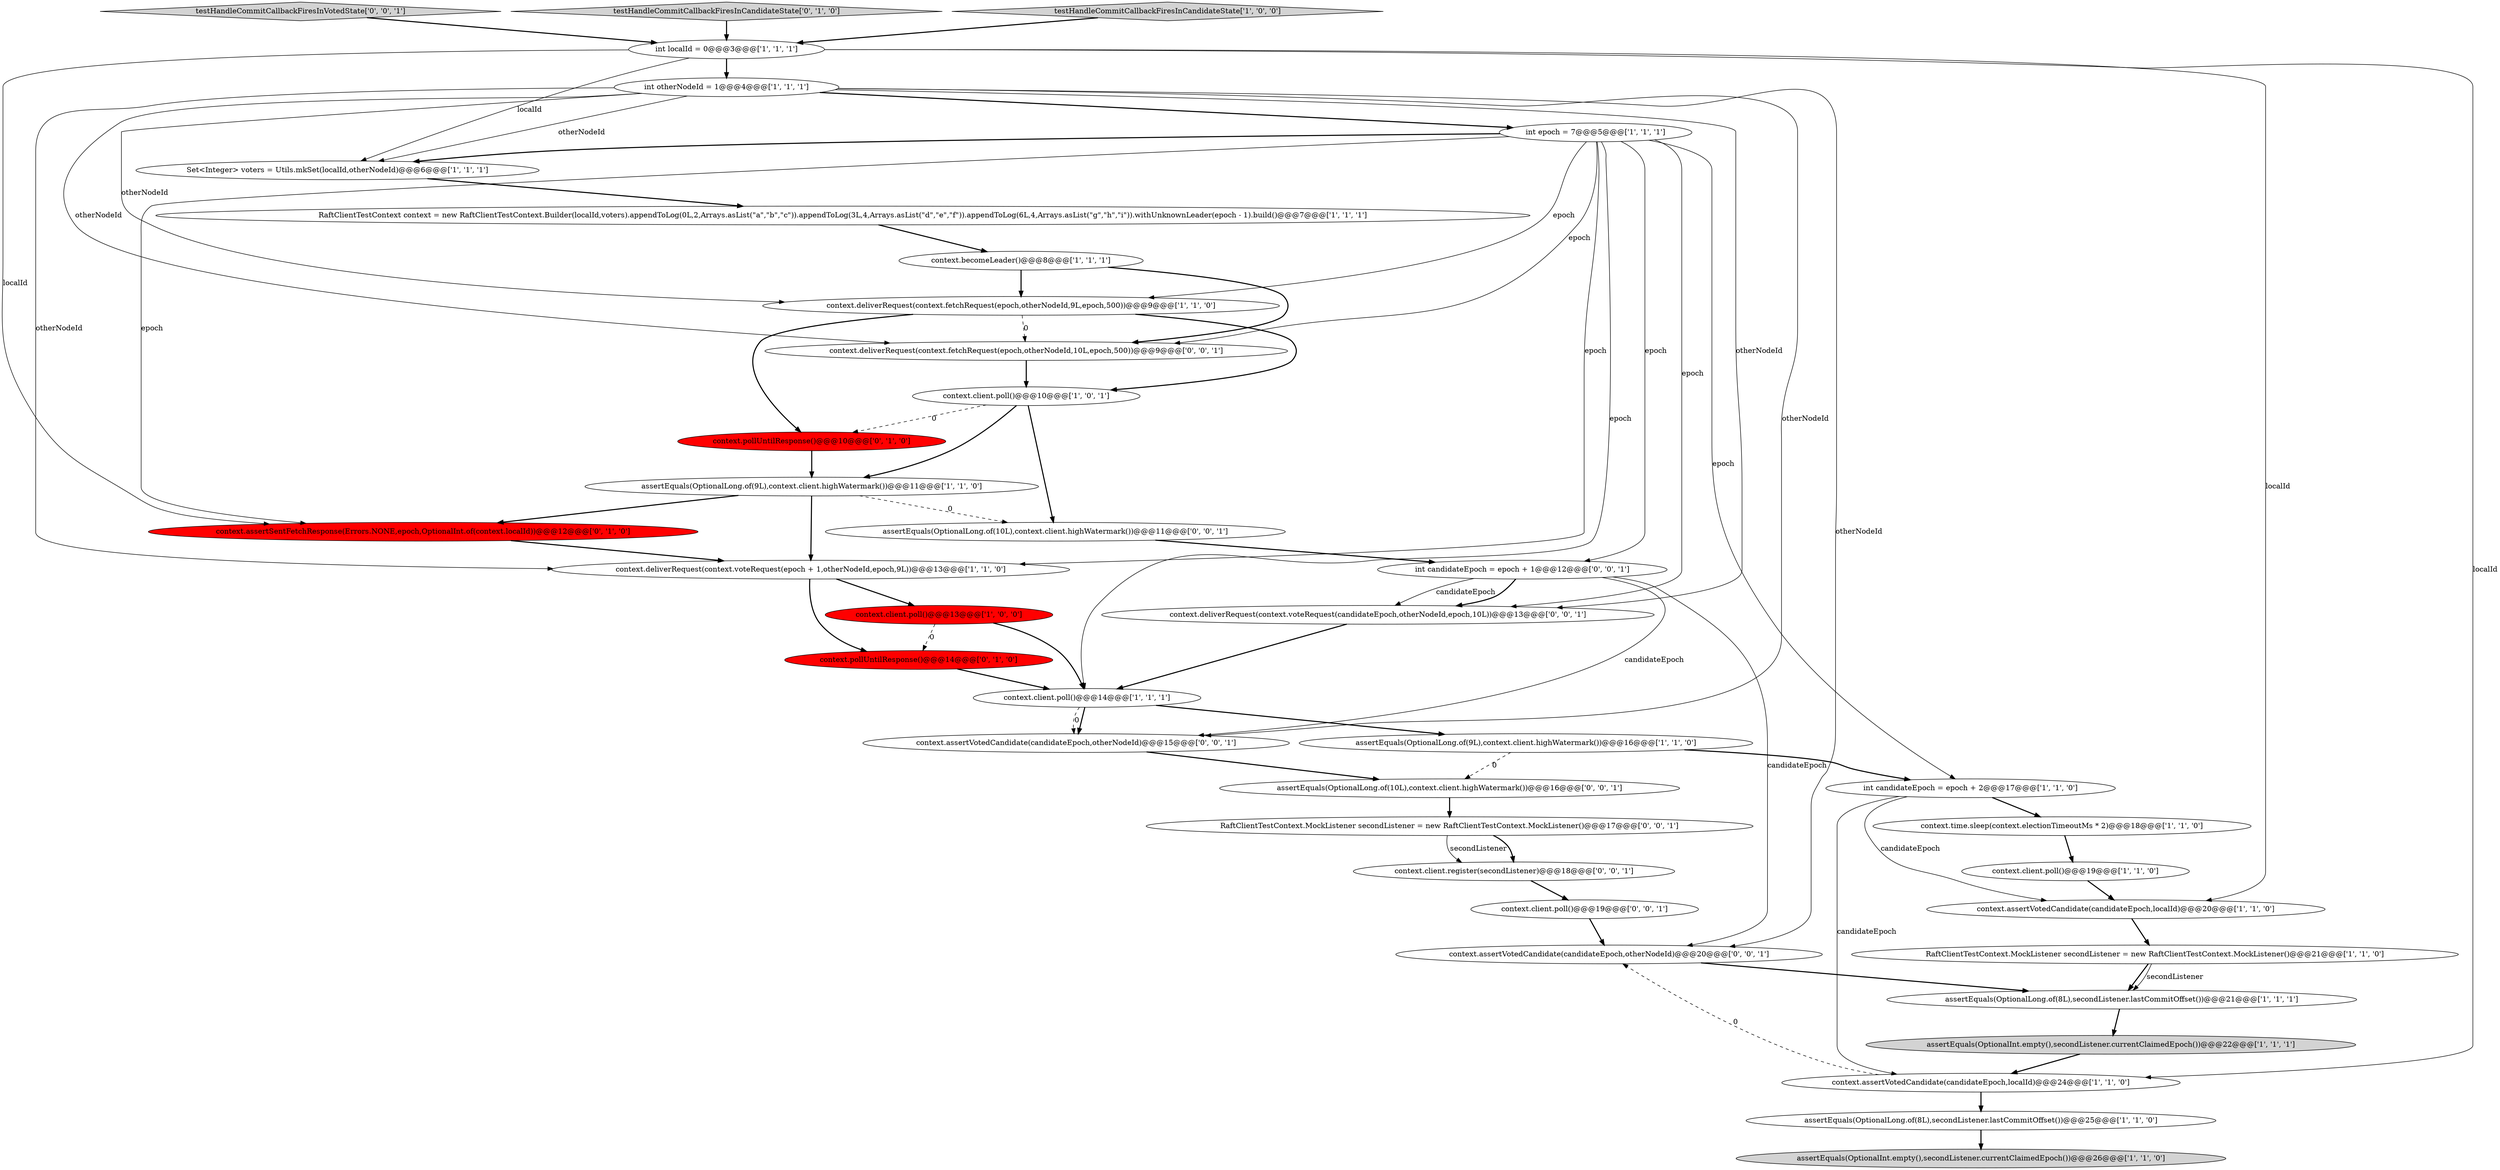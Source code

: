 digraph {
8 [style = filled, label = "assertEquals(OptionalLong.of(9L),context.client.highWatermark())@@@11@@@['1', '1', '0']", fillcolor = white, shape = ellipse image = "AAA0AAABBB1BBB"];
17 [style = filled, label = "context.client.poll()@@@19@@@['1', '1', '0']", fillcolor = white, shape = ellipse image = "AAA0AAABBB1BBB"];
19 [style = filled, label = "context.deliverRequest(context.fetchRequest(epoch,otherNodeId,9L,epoch,500))@@@9@@@['1', '1', '0']", fillcolor = white, shape = ellipse image = "AAA0AAABBB1BBB"];
24 [style = filled, label = "context.pollUntilResponse()@@@10@@@['0', '1', '0']", fillcolor = red, shape = ellipse image = "AAA1AAABBB2BBB"];
26 [style = filled, label = "context.pollUntilResponse()@@@14@@@['0', '1', '0']", fillcolor = red, shape = ellipse image = "AAA1AAABBB2BBB"];
3 [style = filled, label = "RaftClientTestContext.MockListener secondListener = new RaftClientTestContext.MockListener()@@@21@@@['1', '1', '0']", fillcolor = white, shape = ellipse image = "AAA0AAABBB1BBB"];
38 [style = filled, label = "context.assertVotedCandidate(candidateEpoch,otherNodeId)@@@15@@@['0', '0', '1']", fillcolor = white, shape = ellipse image = "AAA0AAABBB3BBB"];
7 [style = filled, label = "int epoch = 7@@@5@@@['1', '1', '1']", fillcolor = white, shape = ellipse image = "AAA0AAABBB1BBB"];
13 [style = filled, label = "RaftClientTestContext context = new RaftClientTestContext.Builder(localId,voters).appendToLog(0L,2,Arrays.asList(\"a\",\"b\",\"c\")).appendToLog(3L,4,Arrays.asList(\"d\",\"e\",\"f\")).appendToLog(6L,4,Arrays.asList(\"g\",\"h\",\"i\")).withUnknownLeader(epoch - 1).build()@@@7@@@['1', '1', '1']", fillcolor = white, shape = ellipse image = "AAA0AAABBB1BBB"];
36 [style = filled, label = "assertEquals(OptionalLong.of(10L),context.client.highWatermark())@@@16@@@['0', '0', '1']", fillcolor = white, shape = ellipse image = "AAA0AAABBB3BBB"];
10 [style = filled, label = "context.becomeLeader()@@@8@@@['1', '1', '1']", fillcolor = white, shape = ellipse image = "AAA0AAABBB1BBB"];
33 [style = filled, label = "context.client.poll()@@@19@@@['0', '0', '1']", fillcolor = white, shape = ellipse image = "AAA0AAABBB3BBB"];
9 [style = filled, label = "int otherNodeId = 1@@@4@@@['1', '1', '1']", fillcolor = white, shape = ellipse image = "AAA0AAABBB1BBB"];
29 [style = filled, label = "testHandleCommitCallbackFiresInVotedState['0', '0', '1']", fillcolor = lightgray, shape = diamond image = "AAA0AAABBB3BBB"];
23 [style = filled, label = "context.assertVotedCandidate(candidateEpoch,localId)@@@24@@@['1', '1', '0']", fillcolor = white, shape = ellipse image = "AAA0AAABBB1BBB"];
15 [style = filled, label = "context.client.poll()@@@13@@@['1', '0', '0']", fillcolor = red, shape = ellipse image = "AAA1AAABBB1BBB"];
34 [style = filled, label = "context.client.register(secondListener)@@@18@@@['0', '0', '1']", fillcolor = white, shape = ellipse image = "AAA0AAABBB3BBB"];
25 [style = filled, label = "context.assertSentFetchResponse(Errors.NONE,epoch,OptionalInt.of(context.localId))@@@12@@@['0', '1', '0']", fillcolor = red, shape = ellipse image = "AAA1AAABBB2BBB"];
27 [style = filled, label = "testHandleCommitCallbackFiresInCandidateState['0', '1', '0']", fillcolor = lightgray, shape = diamond image = "AAA0AAABBB2BBB"];
35 [style = filled, label = "assertEquals(OptionalLong.of(10L),context.client.highWatermark())@@@11@@@['0', '0', '1']", fillcolor = white, shape = ellipse image = "AAA0AAABBB3BBB"];
1 [style = filled, label = "context.assertVotedCandidate(candidateEpoch,localId)@@@20@@@['1', '1', '0']", fillcolor = white, shape = ellipse image = "AAA0AAABBB1BBB"];
30 [style = filled, label = "context.deliverRequest(context.voteRequest(candidateEpoch,otherNodeId,epoch,10L))@@@13@@@['0', '0', '1']", fillcolor = white, shape = ellipse image = "AAA0AAABBB3BBB"];
18 [style = filled, label = "testHandleCommitCallbackFiresInCandidateState['1', '0', '0']", fillcolor = lightgray, shape = diamond image = "AAA0AAABBB1BBB"];
20 [style = filled, label = "context.client.poll()@@@14@@@['1', '1', '1']", fillcolor = white, shape = ellipse image = "AAA0AAABBB1BBB"];
32 [style = filled, label = "RaftClientTestContext.MockListener secondListener = new RaftClientTestContext.MockListener()@@@17@@@['0', '0', '1']", fillcolor = white, shape = ellipse image = "AAA0AAABBB3BBB"];
2 [style = filled, label = "assertEquals(OptionalInt.empty(),secondListener.currentClaimedEpoch())@@@26@@@['1', '1', '0']", fillcolor = lightgray, shape = ellipse image = "AAA0AAABBB1BBB"];
16 [style = filled, label = "assertEquals(OptionalInt.empty(),secondListener.currentClaimedEpoch())@@@22@@@['1', '1', '1']", fillcolor = lightgray, shape = ellipse image = "AAA0AAABBB1BBB"];
0 [style = filled, label = "int localId = 0@@@3@@@['1', '1', '1']", fillcolor = white, shape = ellipse image = "AAA0AAABBB1BBB"];
22 [style = filled, label = "assertEquals(OptionalLong.of(9L),context.client.highWatermark())@@@16@@@['1', '1', '0']", fillcolor = white, shape = ellipse image = "AAA0AAABBB1BBB"];
14 [style = filled, label = "context.client.poll()@@@10@@@['1', '0', '1']", fillcolor = white, shape = ellipse image = "AAA0AAABBB1BBB"];
11 [style = filled, label = "assertEquals(OptionalLong.of(8L),secondListener.lastCommitOffset())@@@25@@@['1', '1', '0']", fillcolor = white, shape = ellipse image = "AAA0AAABBB1BBB"];
4 [style = filled, label = "assertEquals(OptionalLong.of(8L),secondListener.lastCommitOffset())@@@21@@@['1', '1', '1']", fillcolor = white, shape = ellipse image = "AAA0AAABBB1BBB"];
6 [style = filled, label = "context.time.sleep(context.electionTimeoutMs * 2)@@@18@@@['1', '1', '0']", fillcolor = white, shape = ellipse image = "AAA0AAABBB1BBB"];
37 [style = filled, label = "context.assertVotedCandidate(candidateEpoch,otherNodeId)@@@20@@@['0', '0', '1']", fillcolor = white, shape = ellipse image = "AAA0AAABBB3BBB"];
28 [style = filled, label = "context.deliverRequest(context.fetchRequest(epoch,otherNodeId,10L,epoch,500))@@@9@@@['0', '0', '1']", fillcolor = white, shape = ellipse image = "AAA0AAABBB3BBB"];
5 [style = filled, label = "Set<Integer> voters = Utils.mkSet(localId,otherNodeId)@@@6@@@['1', '1', '1']", fillcolor = white, shape = ellipse image = "AAA0AAABBB1BBB"];
12 [style = filled, label = "int candidateEpoch = epoch + 2@@@17@@@['1', '1', '0']", fillcolor = white, shape = ellipse image = "AAA0AAABBB1BBB"];
31 [style = filled, label = "int candidateEpoch = epoch + 1@@@12@@@['0', '0', '1']", fillcolor = white, shape = ellipse image = "AAA0AAABBB3BBB"];
21 [style = filled, label = "context.deliverRequest(context.voteRequest(epoch + 1,otherNodeId,epoch,9L))@@@13@@@['1', '1', '0']", fillcolor = white, shape = ellipse image = "AAA0AAABBB1BBB"];
6->17 [style = bold, label=""];
13->10 [style = bold, label=""];
35->31 [style = bold, label=""];
14->24 [style = dashed, label="0"];
22->36 [style = dashed, label="0"];
0->9 [style = bold, label=""];
10->28 [style = bold, label=""];
17->1 [style = bold, label=""];
7->31 [style = solid, label="epoch"];
27->0 [style = bold, label=""];
14->35 [style = bold, label=""];
7->12 [style = solid, label="epoch"];
30->20 [style = bold, label=""];
32->34 [style = solid, label="secondListener"];
21->15 [style = bold, label=""];
10->19 [style = bold, label=""];
7->20 [style = solid, label="epoch"];
9->38 [style = solid, label="otherNodeId"];
34->33 [style = bold, label=""];
7->30 [style = solid, label="epoch"];
29->0 [style = bold, label=""];
1->3 [style = bold, label=""];
8->35 [style = dashed, label="0"];
26->20 [style = bold, label=""];
38->36 [style = bold, label=""];
36->32 [style = bold, label=""];
32->34 [style = bold, label=""];
16->23 [style = bold, label=""];
20->38 [style = bold, label=""];
9->7 [style = bold, label=""];
12->6 [style = bold, label=""];
3->4 [style = bold, label=""];
9->21 [style = solid, label="otherNodeId"];
11->2 [style = bold, label=""];
37->4 [style = bold, label=""];
28->14 [style = bold, label=""];
7->21 [style = solid, label="epoch"];
7->28 [style = solid, label="epoch"];
20->22 [style = bold, label=""];
19->24 [style = bold, label=""];
0->5 [style = solid, label="localId"];
7->25 [style = solid, label="epoch"];
23->37 [style = dashed, label="0"];
21->26 [style = bold, label=""];
7->5 [style = bold, label=""];
31->30 [style = solid, label="candidateEpoch"];
19->14 [style = bold, label=""];
20->38 [style = dashed, label="0"];
9->30 [style = solid, label="otherNodeId"];
15->20 [style = bold, label=""];
22->12 [style = bold, label=""];
5->13 [style = bold, label=""];
0->1 [style = solid, label="localId"];
0->23 [style = solid, label="localId"];
31->30 [style = bold, label=""];
9->5 [style = solid, label="otherNodeId"];
0->25 [style = solid, label="localId"];
15->26 [style = dashed, label="0"];
8->21 [style = bold, label=""];
12->23 [style = solid, label="candidateEpoch"];
9->37 [style = solid, label="otherNodeId"];
14->8 [style = bold, label=""];
9->19 [style = solid, label="otherNodeId"];
7->19 [style = solid, label="epoch"];
24->8 [style = bold, label=""];
23->11 [style = bold, label=""];
31->38 [style = solid, label="candidateEpoch"];
33->37 [style = bold, label=""];
9->28 [style = solid, label="otherNodeId"];
12->1 [style = solid, label="candidateEpoch"];
31->37 [style = solid, label="candidateEpoch"];
8->25 [style = bold, label=""];
18->0 [style = bold, label=""];
19->28 [style = dashed, label="0"];
4->16 [style = bold, label=""];
25->21 [style = bold, label=""];
3->4 [style = solid, label="secondListener"];
}
